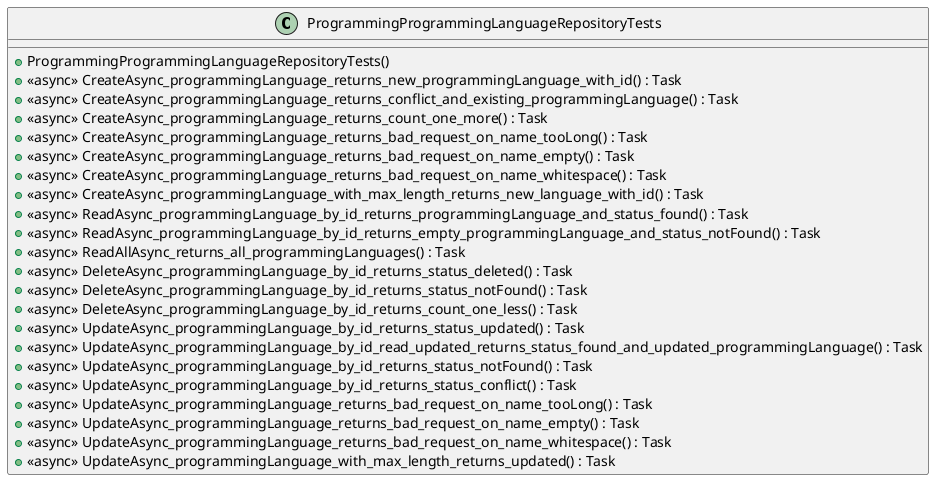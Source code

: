 @startuml
class ProgrammingProgrammingLanguageRepositoryTests {
    + ProgrammingProgrammingLanguageRepositoryTests()
    + <<async>> CreateAsync_programmingLanguage_returns_new_programmingLanguage_with_id() : Task
    + <<async>> CreateAsync_programmingLanguage_returns_conflict_and_existing_programmingLanguage() : Task
    + <<async>> CreateAsync_programmingLanguage_returns_count_one_more() : Task
    + <<async>> CreateAsync_programmingLanguage_returns_bad_request_on_name_tooLong() : Task
    + <<async>> CreateAsync_programmingLanguage_returns_bad_request_on_name_empty() : Task
    + <<async>> CreateAsync_programmingLanguage_returns_bad_request_on_name_whitespace() : Task
    + <<async>> CreateAsync_programmingLanguage_with_max_length_returns_new_language_with_id() : Task
    + <<async>> ReadAsync_programmingLanguage_by_id_returns_programmingLanguage_and_status_found() : Task
    + <<async>> ReadAsync_programmingLanguage_by_id_returns_empty_programmingLanguage_and_status_notFound() : Task
    + <<async>> ReadAllAsync_returns_all_programmingLanguages() : Task
    + <<async>> DeleteAsync_programmingLanguage_by_id_returns_status_deleted() : Task
    + <<async>> DeleteAsync_programmingLanguage_by_id_returns_status_notFound() : Task
    + <<async>> DeleteAsync_programmingLanguage_by_id_returns_count_one_less() : Task
    + <<async>> UpdateAsync_programmingLanguage_by_id_returns_status_updated() : Task
    + <<async>> UpdateAsync_programmingLanguage_by_id_read_updated_returns_status_found_and_updated_programmingLanguage() : Task
    + <<async>> UpdateAsync_programmingLanguage_by_id_returns_status_notFound() : Task
    + <<async>> UpdateAsync_programmingLanguage_by_id_returns_status_conflict() : Task
    + <<async>> UpdateAsync_programmingLanguage_returns_bad_request_on_name_tooLong() : Task
    + <<async>> UpdateAsync_programmingLanguage_returns_bad_request_on_name_empty() : Task
    + <<async>> UpdateAsync_programmingLanguage_returns_bad_request_on_name_whitespace() : Task
    + <<async>> UpdateAsync_programmingLanguage_with_max_length_returns_updated() : Task
}
@enduml
